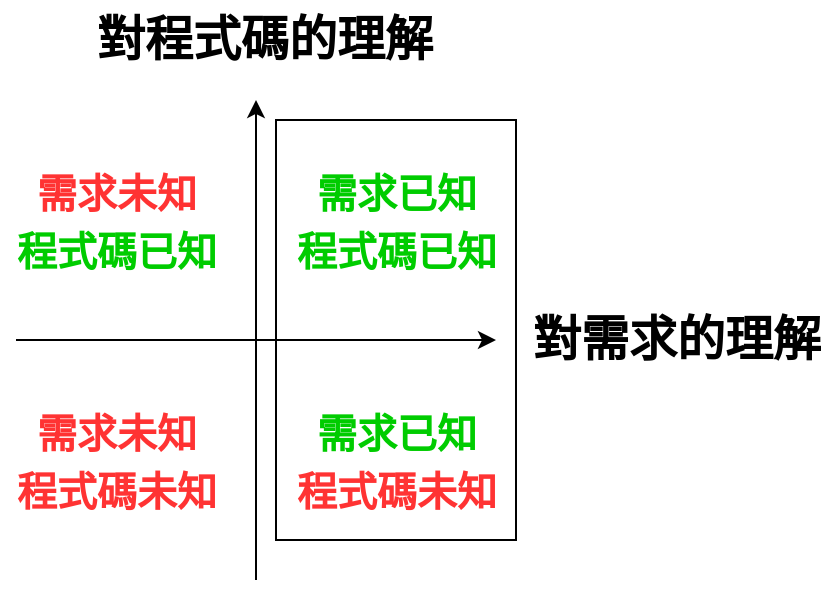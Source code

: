 <mxfile>
  <diagram id="tBrK5UNuTQdlmveqL3Il" name="第1頁">
    <mxGraphModel dx="674" dy="636" grid="1" gridSize="10" guides="1" tooltips="1" connect="1" arrows="1" fold="1" page="1" pageScale="1" pageWidth="827" pageHeight="1169" math="0" shadow="0">
      <root>
        <mxCell id="0" />
        <mxCell id="1" parent="0" />
        <mxCell id="10" value="" style="whiteSpace=wrap;html=1;" vertex="1" parent="1">
          <mxGeometry x="370" y="130" width="120" height="210" as="geometry" />
        </mxCell>
        <mxCell id="2" value="" style="endArrow=classic;html=1;" parent="1" edge="1">
          <mxGeometry width="50" height="50" relative="1" as="geometry">
            <mxPoint x="360" y="360" as="sourcePoint" />
            <mxPoint x="360" y="120" as="targetPoint" />
          </mxGeometry>
        </mxCell>
        <mxCell id="3" value="" style="endArrow=classic;html=1;" parent="1" edge="1">
          <mxGeometry width="50" height="50" relative="1" as="geometry">
            <mxPoint x="240" y="240" as="sourcePoint" />
            <mxPoint x="480" y="240" as="targetPoint" />
          </mxGeometry>
        </mxCell>
        <mxCell id="4" value="對需求的理解" style="text;strokeColor=none;fillColor=none;html=1;fontSize=24;fontStyle=1;verticalAlign=middle;align=center;" parent="1" vertex="1">
          <mxGeometry x="520" y="220" width="100" height="40" as="geometry" />
        </mxCell>
        <mxCell id="5" value="對程式碼的理解" style="text;strokeColor=none;fillColor=none;html=1;fontSize=24;fontStyle=1;verticalAlign=middle;align=center;" parent="1" vertex="1">
          <mxGeometry x="314" y="70" width="100" height="40" as="geometry" />
        </mxCell>
        <mxCell id="6" value="&lt;font style=&quot;font-size: 20px; color: rgb(0, 204, 0);&quot;&gt;需求已知&lt;br&gt;&lt;font style=&quot;&quot;&gt;程式碼已知&lt;/font&gt;&lt;/font&gt;" style="text;strokeColor=none;fillColor=none;html=1;fontSize=24;fontStyle=1;verticalAlign=middle;align=center;" parent="1" vertex="1">
          <mxGeometry x="380" y="160" width="100" height="40" as="geometry" />
        </mxCell>
        <mxCell id="7" value="&lt;font style=&quot;font-size: 20px;&quot;&gt;&lt;font style=&quot;color: rgb(0, 204, 0);&quot;&gt;&lt;font&gt;需求已知&lt;/font&gt;&lt;br&gt;&lt;/font&gt;&lt;font style=&quot;color: rgb(255, 51, 51);&quot;&gt;程式碼未知&lt;/font&gt;&lt;/font&gt;" style="text;strokeColor=none;fillColor=none;html=1;fontSize=24;fontStyle=1;verticalAlign=middle;align=center;" parent="1" vertex="1">
          <mxGeometry x="380" y="280" width="100" height="40" as="geometry" />
        </mxCell>
        <mxCell id="8" value="&lt;font style=&quot;font-size: 20px; color: rgb(255, 51, 51);&quot;&gt;&lt;font&gt;需求未知&lt;/font&gt;&lt;br&gt;&lt;font&gt;程式碼未知&lt;/font&gt;&lt;/font&gt;" style="text;strokeColor=none;fillColor=none;html=1;fontSize=24;fontStyle=1;verticalAlign=middle;align=center;" parent="1" vertex="1">
          <mxGeometry x="240" y="280" width="100" height="40" as="geometry" />
        </mxCell>
        <mxCell id="9" value="&lt;font style=&quot;font-size: 20px;&quot;&gt;&lt;font style=&quot;color: rgb(255, 51, 51);&quot;&gt;需求未知&lt;/font&gt;&lt;br&gt;&lt;font style=&quot;color: rgb(0, 204, 0);&quot;&gt;程式碼已知&lt;/font&gt;&lt;/font&gt;" style="text;strokeColor=none;fillColor=none;html=1;fontSize=24;fontStyle=1;verticalAlign=middle;align=center;" parent="1" vertex="1">
          <mxGeometry x="240" y="160" width="100" height="40" as="geometry" />
        </mxCell>
      </root>
    </mxGraphModel>
  </diagram>
</mxfile>
